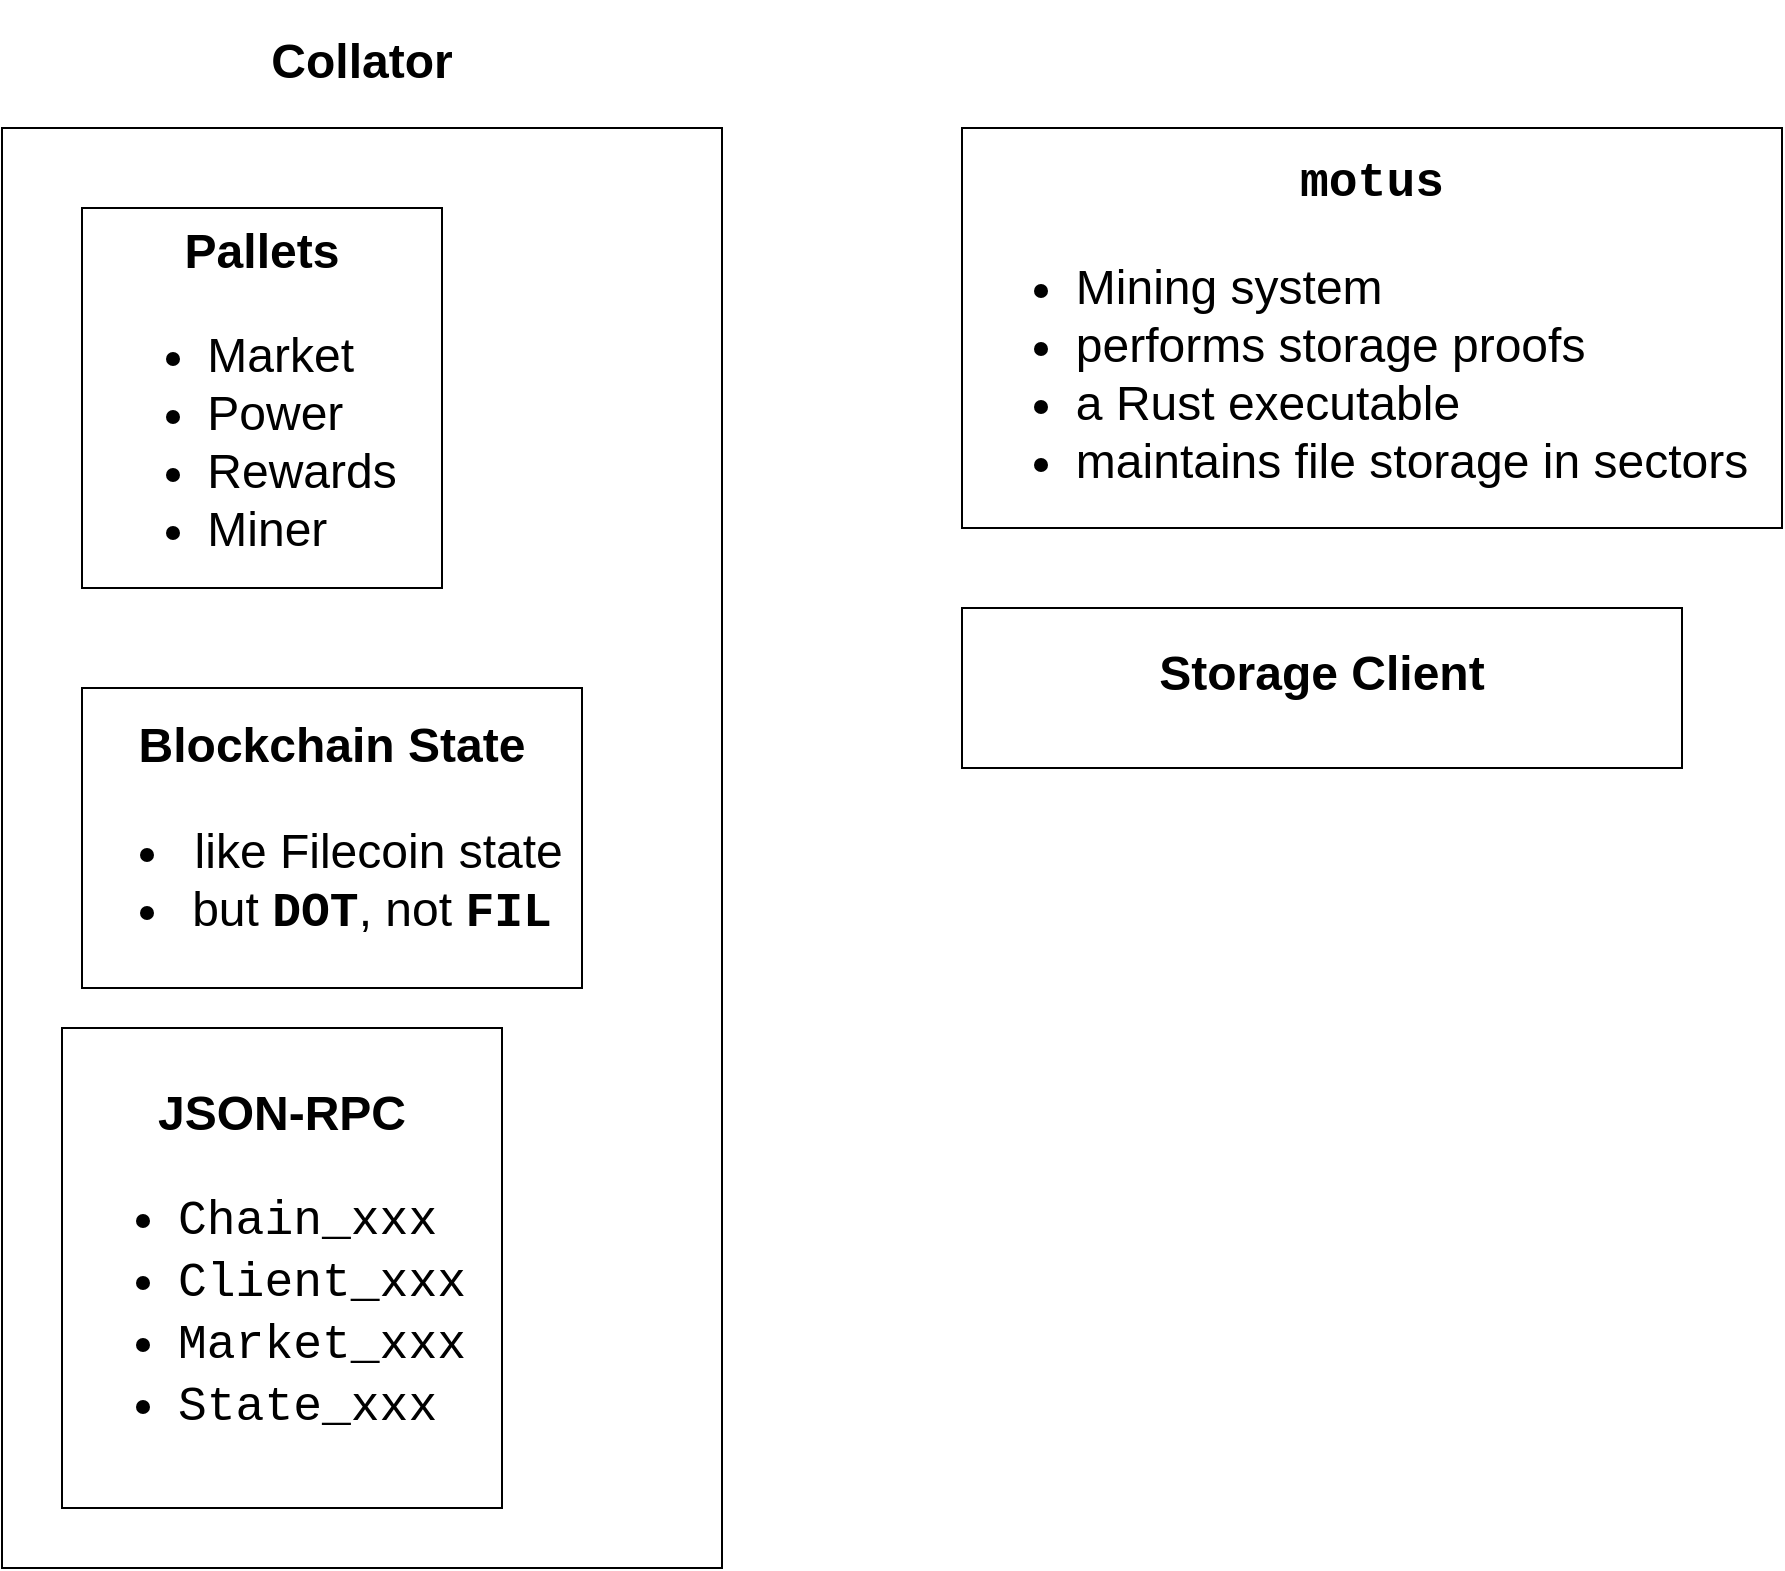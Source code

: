<mxfile version="21.7.5" type="device">
  <diagram name="Page-1" id="asLHPViatwSw3C3MlAYw">
    <mxGraphModel dx="1632" dy="3828" grid="1" gridSize="10" guides="1" tooltips="1" connect="1" arrows="1" fold="1" page="1" pageScale="1" pageWidth="583" pageHeight="827" math="0" shadow="0">
      <root>
        <mxCell id="0" />
        <mxCell id="1" parent="0" />
        <mxCell id="pjPqzu_BbsrPkTII3aPr-7" value="&lt;h1&gt;Collator&lt;/h1&gt;" style="rounded=0;whiteSpace=wrap;html=1;align=center;labelPosition=center;verticalLabelPosition=top;verticalAlign=bottom;" parent="1" vertex="1">
          <mxGeometry x="40" y="-2410" width="360" height="720" as="geometry" />
        </mxCell>
        <mxCell id="pjPqzu_BbsrPkTII3aPr-1" value="&lt;h1&gt;&lt;font style=&quot;font-size: 24px;&quot;&gt;Pallets&lt;/font&gt;&lt;/h1&gt;&lt;div style=&quot;font-size: 24px;&quot;&gt;&lt;ul&gt;&lt;li style=&quot;text-align: left;&quot;&gt;&lt;span style=&quot;background-color: initial;&quot;&gt;&lt;font style=&quot;font-size: 24px;&quot;&gt;Market&lt;/font&gt;&lt;/span&gt;&lt;/li&gt;&lt;li style=&quot;text-align: left;&quot;&gt;&lt;span style=&quot;background-color: initial;&quot;&gt;&lt;font style=&quot;font-size: 24px;&quot;&gt;Power&lt;/font&gt;&lt;/span&gt;&lt;/li&gt;&lt;li style=&quot;text-align: left;&quot;&gt;&lt;span style=&quot;background-color: initial;&quot;&gt;&lt;font style=&quot;font-size: 24px;&quot;&gt;Rewards&lt;/font&gt;&lt;/span&gt;&lt;/li&gt;&lt;li style=&quot;text-align: left;&quot;&gt;&lt;span style=&quot;background-color: initial;&quot;&gt;&lt;font style=&quot;font-size: 24px;&quot;&gt;Miner&lt;/font&gt;&lt;/span&gt;&lt;/li&gt;&lt;/ul&gt;&lt;/div&gt;" style="rounded=0;whiteSpace=wrap;html=1;" parent="1" vertex="1">
          <mxGeometry x="80" y="-2370" width="180" height="190" as="geometry" />
        </mxCell>
        <mxCell id="pjPqzu_BbsrPkTII3aPr-5" value="&lt;h1&gt;&lt;font face=&quot;Courier New&quot;&gt;motus&lt;/font&gt;&lt;/h1&gt;&lt;div style=&quot;text-align: left; font-size: 24px;&quot;&gt;&lt;ul&gt;&lt;li&gt;&lt;span style=&quot;font-size: 24px; background-color: initial;&quot;&gt;Mining system&lt;/span&gt;&lt;/li&gt;&lt;li&gt;&lt;span style=&quot;font-size: 24px; background-color: initial;&quot;&gt;performs storage proofs&lt;/span&gt;&lt;/li&gt;&lt;li&gt;a Rust executable&lt;/li&gt;&lt;li&gt;maintains file storage in sectors&lt;/li&gt;&lt;/ul&gt;&lt;/div&gt;" style="rounded=0;whiteSpace=wrap;html=1;labelPosition=center;verticalLabelPosition=middle;align=center;verticalAlign=middle;" parent="1" vertex="1">
          <mxGeometry x="520" y="-2410" width="410" height="200" as="geometry" />
        </mxCell>
        <mxCell id="pjPqzu_BbsrPkTII3aPr-6" value="&lt;h1&gt;Storage Client&lt;/h1&gt;&lt;div&gt;&lt;br&gt;&lt;/div&gt;" style="rounded=0;whiteSpace=wrap;html=1;" parent="1" vertex="1">
          <mxGeometry x="520" y="-2170" width="360" height="80" as="geometry" />
        </mxCell>
        <mxCell id="pjPqzu_BbsrPkTII3aPr-8" value="&lt;h1 style=&quot;border-color: var(--border-color);&quot;&gt;Blockchain State&lt;/h1&gt;&lt;font style=&quot;border-color: var(--border-color); font-size: 24px;&quot;&gt;&lt;div style=&quot;&quot;&gt;&lt;ul&gt;&lt;li style=&quot;&quot;&gt;&lt;span style=&quot;background-color: initial;&quot;&gt;&amp;nbsp;like Filecoin state&lt;/span&gt;&lt;/li&gt;&lt;li style=&quot;&quot;&gt;&lt;span style=&quot;background-color: initial;&quot;&gt;but &lt;font face=&quot;Courier New&quot;&gt;&lt;b&gt;DOT&lt;/b&gt;&lt;/font&gt;, not &lt;font face=&quot;Courier New&quot;&gt;&lt;b&gt;FIL&lt;/b&gt;&lt;/font&gt;&lt;/span&gt;&lt;/li&gt;&lt;/ul&gt;&lt;/div&gt;&lt;/font&gt;" style="rounded=0;whiteSpace=wrap;html=1;align=center;" parent="1" vertex="1">
          <mxGeometry x="80" y="-2130" width="250" height="150" as="geometry" />
        </mxCell>
        <mxCell id="pjPqzu_BbsrPkTII3aPr-10" value="&lt;h1 style=&quot;border-color: var(--border-color);&quot;&gt;JSON-RPC&lt;/h1&gt;&lt;div style=&quot;border-color: var(--border-color); font-size: 24px;&quot;&gt;&lt;ul style=&quot;border-color: var(--border-color);&quot;&gt;&lt;li style=&quot;border-color: var(--border-color); text-align: left;&quot;&gt;&lt;font face=&quot;Courier New&quot;&gt;Chain_xxx&lt;/font&gt;&lt;/li&gt;&lt;li style=&quot;border-color: var(--border-color); text-align: left;&quot;&gt;&lt;span style=&quot;background-color: initial;&quot;&gt;&lt;font face=&quot;Courier New&quot;&gt;Client_xxx&lt;/font&gt;&lt;/span&gt;&lt;/li&gt;&lt;li style=&quot;border-color: var(--border-color); text-align: left;&quot;&gt;&lt;font face=&quot;Courier New&quot;&gt;&lt;span style=&quot;background-color: initial;&quot;&gt;Market_xxx&lt;/span&gt;&lt;br&gt;&lt;/font&gt;&lt;/li&gt;&lt;li style=&quot;border-color: var(--border-color); text-align: left;&quot;&gt;&lt;font face=&quot;Courier New&quot;&gt;State_xxx&lt;/font&gt;&lt;/li&gt;&lt;/ul&gt;&lt;/div&gt;&lt;span style=&quot;border-color: var(--border-color); background-color: initial; font-size: 24px;&quot;&gt;&lt;/span&gt;" style="whiteSpace=wrap;html=1;" parent="1" vertex="1">
          <mxGeometry x="70" y="-1960" width="220" height="240" as="geometry" />
        </mxCell>
      </root>
    </mxGraphModel>
  </diagram>
</mxfile>
